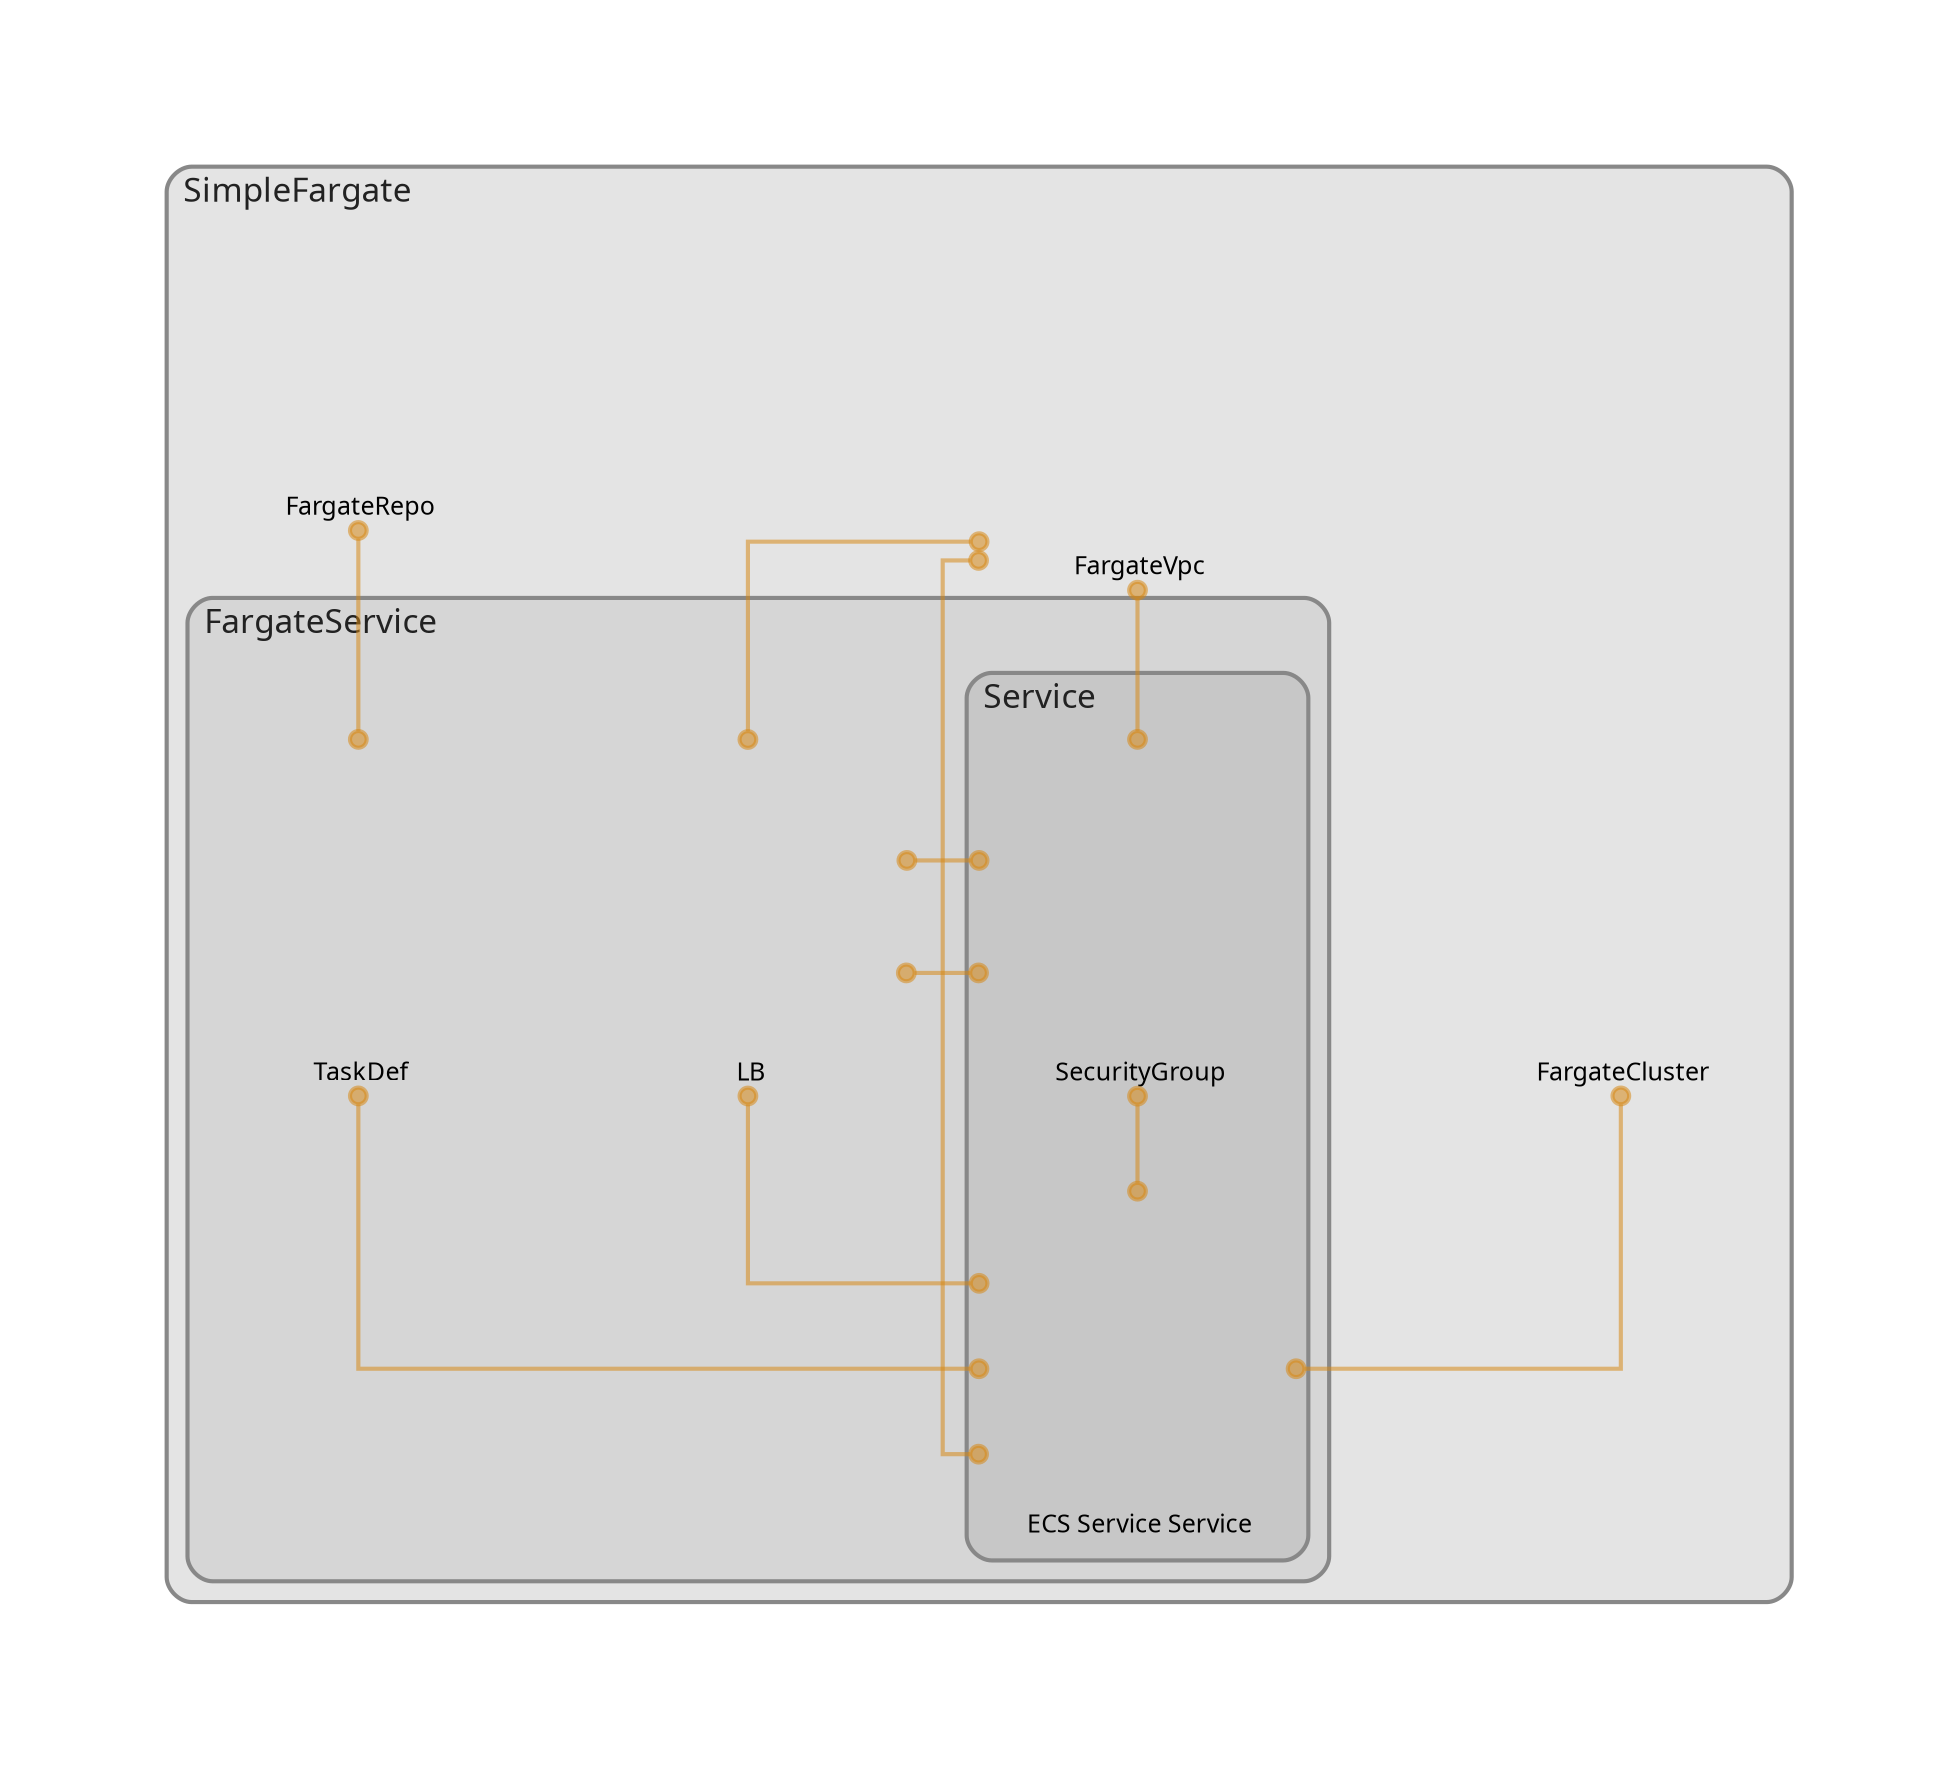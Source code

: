 digraph "Diagram" {
  splines = "ortho";
  pad = "1.0";
  nodesep = "0.60";
  ranksep = "0.75";
  fontname = "Sans-Serif";
  fontsize = "15";
  dpi = "200";
  rankdir = "BT";
  compound = "true";
  fontcolor = "#222222";
  edge [
    color = "#D5871488",
    penwidth = 2,
    arrowhead = "dot",
    arrowtail = "dot",
  ];
  node [
    shape = "box",
    style = "rounded",
    fixedsize = true,
    width = 1.7,
    height = 1.7,
    labelloc = "c",
    imagescale = true,
    fontname = "Sans-Serif",
    fontsize = 8,
    margin = 8,
  ];
  subgraph "SimpleFargate" {
    subgraph "cluster-SubGraph.SimpleFargate" {
      graph [
        label = "SimpleFargate",
        labelloc = "b",
        labeljust = "l",
        margin = "10",
        fontsize = "16",
        penwidth = "2",
        pencolor = "#888888",
        style = "filled,rounded",
        fillcolor = "#e4e4e4",
      ];
      "SimpleFargate/FargateVpc" [
        label = " FargateVpc",
        fontsize = 12,
        image = "/Users/ibrahim/.npm/_npx/b98735c91b702b55/node_modules/cdk-dia/icons/aws/Service/Arch_Networking-Content/64/Arch_Amazon-Virtual-Private-Cloud_64@5x.png",
        imagescale = "true",
        imagepos = "tc",
        penwidth = "0",
        shape = "node",
        fixedsize = "true",
        labelloc = "b",
        width = 2,
        height = 2.266,
      ];
      "SimpleFargate/FargateCluster" [
        label = " FargateCluster",
        fontsize = 12,
        image = "/Users/ibrahim/.npm/_npx/b98735c91b702b55/node_modules/cdk-dia/icons/aws/Service/Arch_Compute/64/Arch_Amazon-Elastic-Container-Service_64@5x.png",
        imagescale = "true",
        imagepos = "tc",
        penwidth = "0",
        shape = "node",
        fixedsize = "true",
        labelloc = "b",
        width = 2,
        height = 2.266,
      ];
      "SimpleFargate/FargateRepo" [
        label = " FargateRepo",
        fontsize = 12,
        image = "/Users/ibrahim/.npm/_npx/b98735c91b702b55/node_modules/cdk-dia/icons/aws/Service/Arch_Compute/64/Arch_Amazon-Elastic-Container-Registry_64@5x.png",
        imagescale = "true",
        imagepos = "tc",
        penwidth = "0",
        shape = "node",
        fixedsize = "true",
        labelloc = "b",
        width = 1.2,
        height = 1.466,
      ];
      subgraph "cluster-SubGraph.FargateService" {
        graph [
          label = "FargateService",
          labelloc = "b",
          labeljust = "l",
          margin = "10",
          fontsize = "16",
          penwidth = "2",
          pencolor = "#888888",
          style = "filled,rounded",
          fillcolor = "#d6d6d6",
        ];
        "SimpleFargate/FargateService/LB" [
          label = " LB",
          fontsize = 12,
          image = "/Users/ibrahim/.npm/_npx/b98735c91b702b55/node_modules/cdk-dia/icons/aws/Service/Arch_Networking-Content/64/Arch_Elastic-Load-Balancing_64@5x.png",
          imagescale = "true",
          imagepos = "tc",
          penwidth = "0",
          shape = "node",
          fixedsize = "true",
          labelloc = "b",
          width = 2,
          height = 2.266,
        ];
        "SimpleFargate/FargateService/TaskDef" [
          label = " TaskDef",
          fontsize = 12,
          image = "/Users/ibrahim/.npm/_npx/b98735c91b702b55/node_modules/cdk-dia/icons/aws/Resource/Res_Containers/Res_48_Dark/Res_Amazon-Elastic-Container-Service_Task_48_Dark_gen.png",
          imagescale = "true",
          imagepos = "tc",
          penwidth = "0",
          shape = "node",
          fixedsize = "true",
          labelloc = "b",
          width = 2,
          height = 2.266,
        ];
        subgraph "cluster-SubGraph.Service" {
          graph [
            label = "Service",
            labelloc = "b",
            labeljust = "l",
            margin = "10",
            fontsize = "16",
            penwidth = "2",
            pencolor = "#888888",
            style = "filled,rounded",
            fillcolor = "#c7c7c7",
          ];
          "SimpleFargate/FargateService/Service/Service" [
            label = " ECS Service Service",
            fontsize = 12,
            image = "/Users/ibrahim/.npm/_npx/b98735c91b702b55/node_modules/cdk-dia/icons/aws/Resource/Res_Containers/Res_48_Dark/Res_Amazon-Elastic-Container-Service_Service_48_Dark_gen.png",
            imagescale = "true",
            imagepos = "tc",
            penwidth = "0",
            shape = "node",
            fixedsize = "true",
            labelloc = "b",
            width = 2,
            height = 2.266,
          ];
          "SimpleFargate/FargateService/Service/SecurityGroup" [
            label = " SecurityGroup",
            fontsize = 12,
            image = "/Users/ibrahim/.npm/_npx/b98735c91b702b55/node_modules/cdk-dia/icons/aws/security_group.png",
            imagescale = "true",
            imagepos = "tc",
            penwidth = "0",
            shape = "node",
            fixedsize = "true",
            labelloc = "b",
            width = 2,
            height = 2.266,
          ];
        }
      }
    }
  }
  "SimpleFargate/FargateService/LB" -> "SimpleFargate/FargateVpc" [
    dir = "both",
  ];
  "SimpleFargate/FargateService/LB" -> "SimpleFargate/FargateService/Service/SecurityGroup" [
    dir = "both",
  ];
  "SimpleFargate/FargateService/TaskDef" -> "SimpleFargate/FargateRepo" [
    dir = "both",
  ];
  "SimpleFargate/FargateService/Service/Service" -> "SimpleFargate/FargateVpc" [
    dir = "both",
  ];
  "SimpleFargate/FargateService/Service/Service" -> "SimpleFargate/FargateCluster" [
    dir = "both",
  ];
  "SimpleFargate/FargateService/Service/Service" -> "SimpleFargate/FargateService/LB" [
    dir = "both",
  ];
  "SimpleFargate/FargateService/Service/Service" -> "SimpleFargate/FargateService/TaskDef" [
    dir = "both",
  ];
  "SimpleFargate/FargateService/Service/Service" -> "SimpleFargate/FargateService/Service/SecurityGroup" [
    dir = "both",
  ];
  "SimpleFargate/FargateService/Service/SecurityGroup" -> "SimpleFargate/FargateVpc" [
    dir = "both",
  ];
  "SimpleFargate/FargateService/Service/SecurityGroup" -> "SimpleFargate/FargateService/LB" [
    dir = "both",
  ];
}